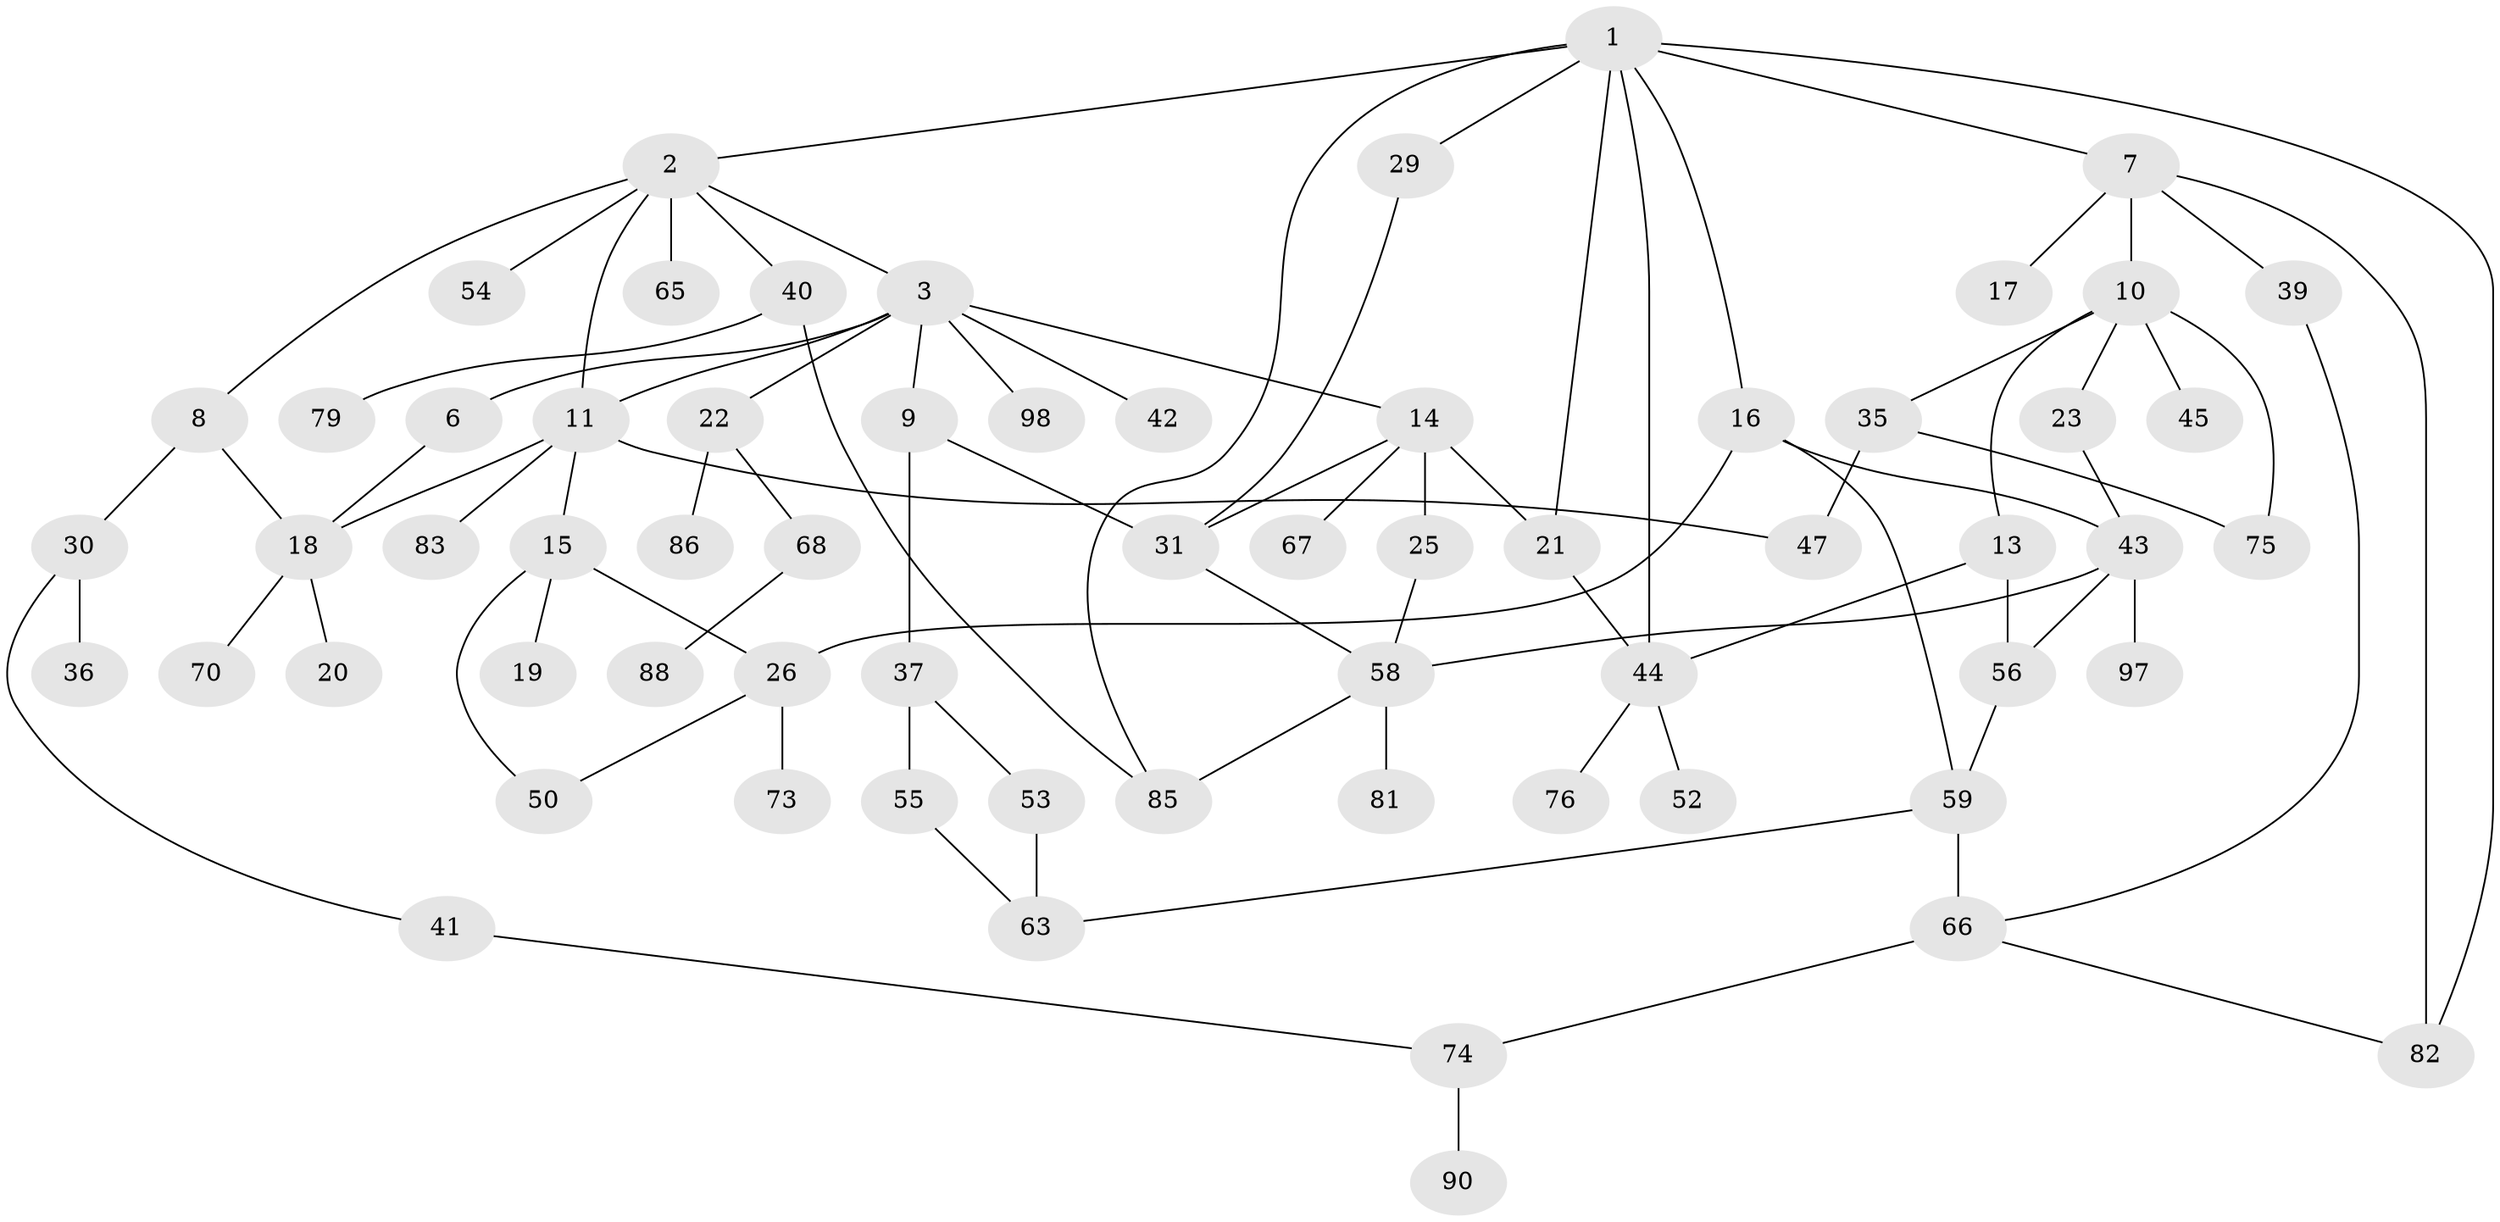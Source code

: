 // original degree distribution, {7: 0.02, 6: 0.02, 8: 0.01, 3: 0.24, 5: 0.05, 2: 0.29, 4: 0.08, 1: 0.29}
// Generated by graph-tools (version 1.1) at 2025/38/02/21/25 10:38:51]
// undirected, 64 vertices, 88 edges
graph export_dot {
graph [start="1"]
  node [color=gray90,style=filled];
  1 [super="+4"];
  2 [super="+5"];
  3 [super="+34"];
  6 [super="+28"];
  7 [super="+33"];
  8;
  9 [super="+12"];
  10 [super="+27"];
  11 [super="+87"];
  13 [super="+60"];
  14 [super="+64"];
  15 [super="+32"];
  16;
  17;
  18 [super="+24"];
  19;
  20;
  21 [super="+96"];
  22 [super="+49"];
  23 [super="+95"];
  25;
  26 [super="+38"];
  29 [super="+91"];
  30 [super="+94"];
  31 [super="+62"];
  35;
  36;
  37 [super="+48"];
  39 [super="+77"];
  40 [super="+61"];
  41;
  42 [super="+57"];
  43 [super="+92"];
  44 [super="+46"];
  45;
  47;
  50 [super="+51"];
  52;
  53 [super="+72"];
  54;
  55 [super="+84"];
  56 [super="+69"];
  58 [super="+71"];
  59 [super="+93"];
  63;
  65;
  66 [super="+78"];
  67;
  68;
  70 [super="+100"];
  73;
  74 [super="+89"];
  75 [super="+80"];
  76;
  79;
  81;
  82;
  83;
  85;
  86;
  88 [super="+99"];
  90;
  97;
  98;
  1 -- 2;
  1 -- 7;
  1 -- 82;
  1 -- 85;
  1 -- 44;
  1 -- 21;
  1 -- 16;
  1 -- 29;
  2 -- 3;
  2 -- 11;
  2 -- 54;
  2 -- 65;
  2 -- 8;
  2 -- 40;
  3 -- 6;
  3 -- 9;
  3 -- 14;
  3 -- 22;
  3 -- 42;
  3 -- 11;
  3 -- 98;
  6 -- 18;
  7 -- 10;
  7 -- 17;
  7 -- 39;
  7 -- 82;
  8 -- 30;
  8 -- 18;
  9 -- 37;
  9 -- 31;
  10 -- 13;
  10 -- 23;
  10 -- 75;
  10 -- 35;
  10 -- 45;
  11 -- 15;
  11 -- 18;
  11 -- 47;
  11 -- 83;
  13 -- 44;
  13 -- 56;
  14 -- 21;
  14 -- 25;
  14 -- 67;
  14 -- 31;
  15 -- 19;
  15 -- 50;
  15 -- 26;
  16 -- 26;
  16 -- 43;
  16 -- 59;
  18 -- 20;
  18 -- 70;
  21 -- 44;
  22 -- 68;
  22 -- 86;
  23 -- 43;
  25 -- 58;
  26 -- 73;
  26 -- 50;
  29 -- 31;
  30 -- 36;
  30 -- 41;
  31 -- 58;
  35 -- 47;
  35 -- 75;
  37 -- 53;
  37 -- 55;
  39 -- 66;
  40 -- 79;
  40 -- 85;
  41 -- 74;
  43 -- 56;
  43 -- 58;
  43 -- 97;
  44 -- 76;
  44 -- 52;
  53 -- 63;
  55 -- 63;
  56 -- 59;
  58 -- 81;
  58 -- 85;
  59 -- 63;
  59 -- 66 [weight=2];
  66 -- 74;
  66 -- 82;
  68 -- 88;
  74 -- 90;
}
